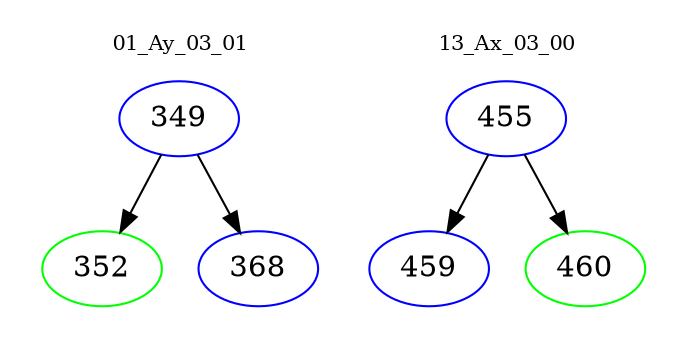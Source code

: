 digraph{
subgraph cluster_0 {
color = white
label = "01_Ay_03_01";
fontsize=10;
T0_349 [label="349", color="blue"]
T0_349 -> T0_352 [color="black"]
T0_352 [label="352", color="green"]
T0_349 -> T0_368 [color="black"]
T0_368 [label="368", color="blue"]
}
subgraph cluster_1 {
color = white
label = "13_Ax_03_00";
fontsize=10;
T1_455 [label="455", color="blue"]
T1_455 -> T1_459 [color="black"]
T1_459 [label="459", color="blue"]
T1_455 -> T1_460 [color="black"]
T1_460 [label="460", color="green"]
}
}
